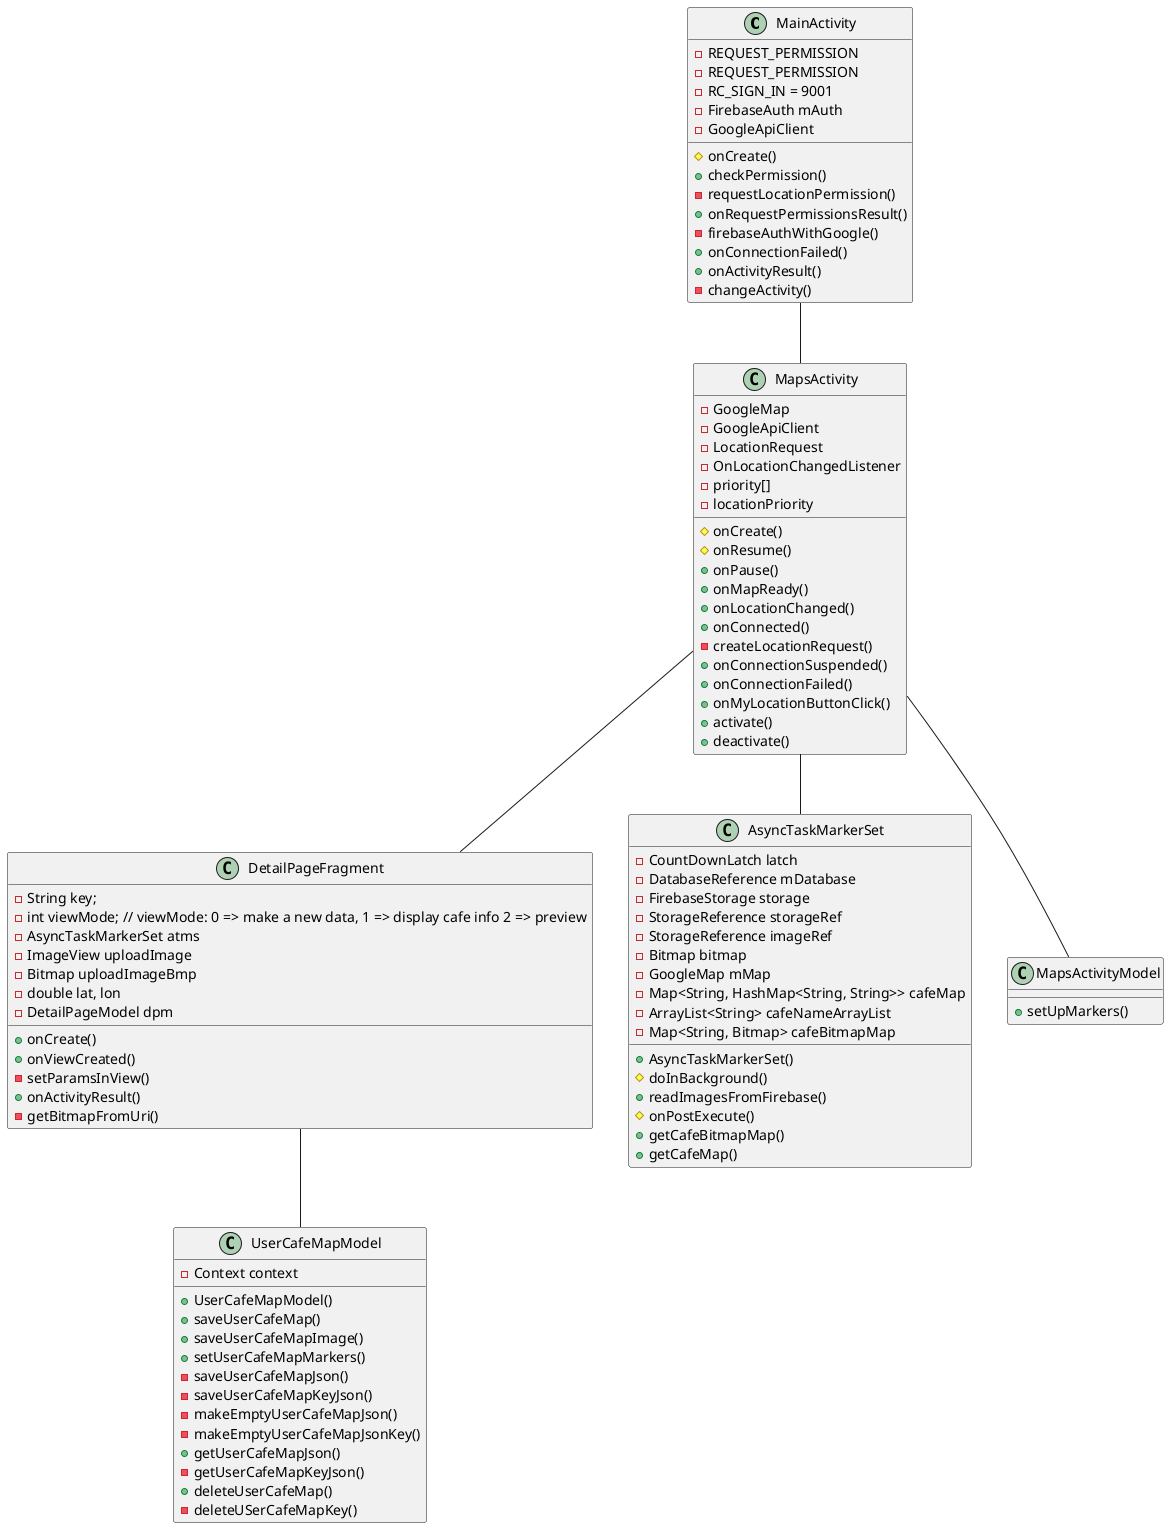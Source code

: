 @startuml

class MainActivity{
    -REQUEST_PERMISSION
    -REQUEST_PERMISSION
    -RC_SIGN_IN = 9001
    -FirebaseAuth mAuth
    -GoogleApiClient
    #onCreate()
    +checkPermission()
    -requestLocationPermission()
    +onRequestPermissionsResult()
    -firebaseAuthWithGoogle()
    +onConnectionFailed()
    +onActivityResult()
    -changeActivity()
}

class MapsActivity{
    -GoogleMap
    -GoogleApiClient
    -LocationRequest
    -OnLocationChangedListener
    -priority[]
    -locationPriority
    #onCreate()
    #onResume()
    +onPause()
    +onMapReady()
    +onLocationChanged()
    +onConnected()
    -createLocationRequest()
    +onConnectionSuspended()
    +onConnectionFailed()
    +onMyLocationButtonClick()
    +activate()
    +deactivate()
}

class DetailPageFragment{
    -String key;
    -int viewMode; // viewMode: 0 => make a new data, 1 => display cafe info 2 => preview
    -AsyncTaskMarkerSet atms
    -ImageView uploadImage
    -Bitmap uploadImageBmp
    -double lat, lon
    -DetailPageModel dpm
    +onCreate()
    +onViewCreated()
    -setParamsInView()
    +onActivityResult()
    -getBitmapFromUri()
}

class AsyncTaskMarkerSet{
    -CountDownLatch latch
    -DatabaseReference mDatabase
    -FirebaseStorage storage
    -StorageReference storageRef
    -StorageReference imageRef
    -Bitmap bitmap
    -GoogleMap mMap
    -Map<String, HashMap<String, String>> cafeMap
    -ArrayList<String> cafeNameArrayList
    -Map<String, Bitmap> cafeBitmapMap

    +AsyncTaskMarkerSet()
    #doInBackground()
    +readImagesFromFirebase()
    #onPostExecute()
    +getCafeBitmapMap()
    +getCafeMap()

}

class MapsActivityModel{
    +setUpMarkers()
}

class UserCafeMapModel{
    -Context context
    +UserCafeMapModel()
    +saveUserCafeMap()
    +saveUserCafeMapImage()
    +setUserCafeMapMarkers()
    -saveUserCafeMapJson()
    -saveUserCafeMapKeyJson()
    -makeEmptyUserCafeMapJson()
    -makeEmptyUserCafeMapJsonKey()
    +getUserCafeMapJson()
    -getUserCafeMapKeyJson()
    +deleteUserCafeMap()
    -deleteUSerCafeMapKey()
}

MainActivity -- MapsActivity
MapsActivity -- DetailPageFragment
MapsActivity -- AsyncTaskMarkerSet
MapsActivity -- MapsActivityModel
DetailPageFragment -- UserCafeMapModel
@enduml